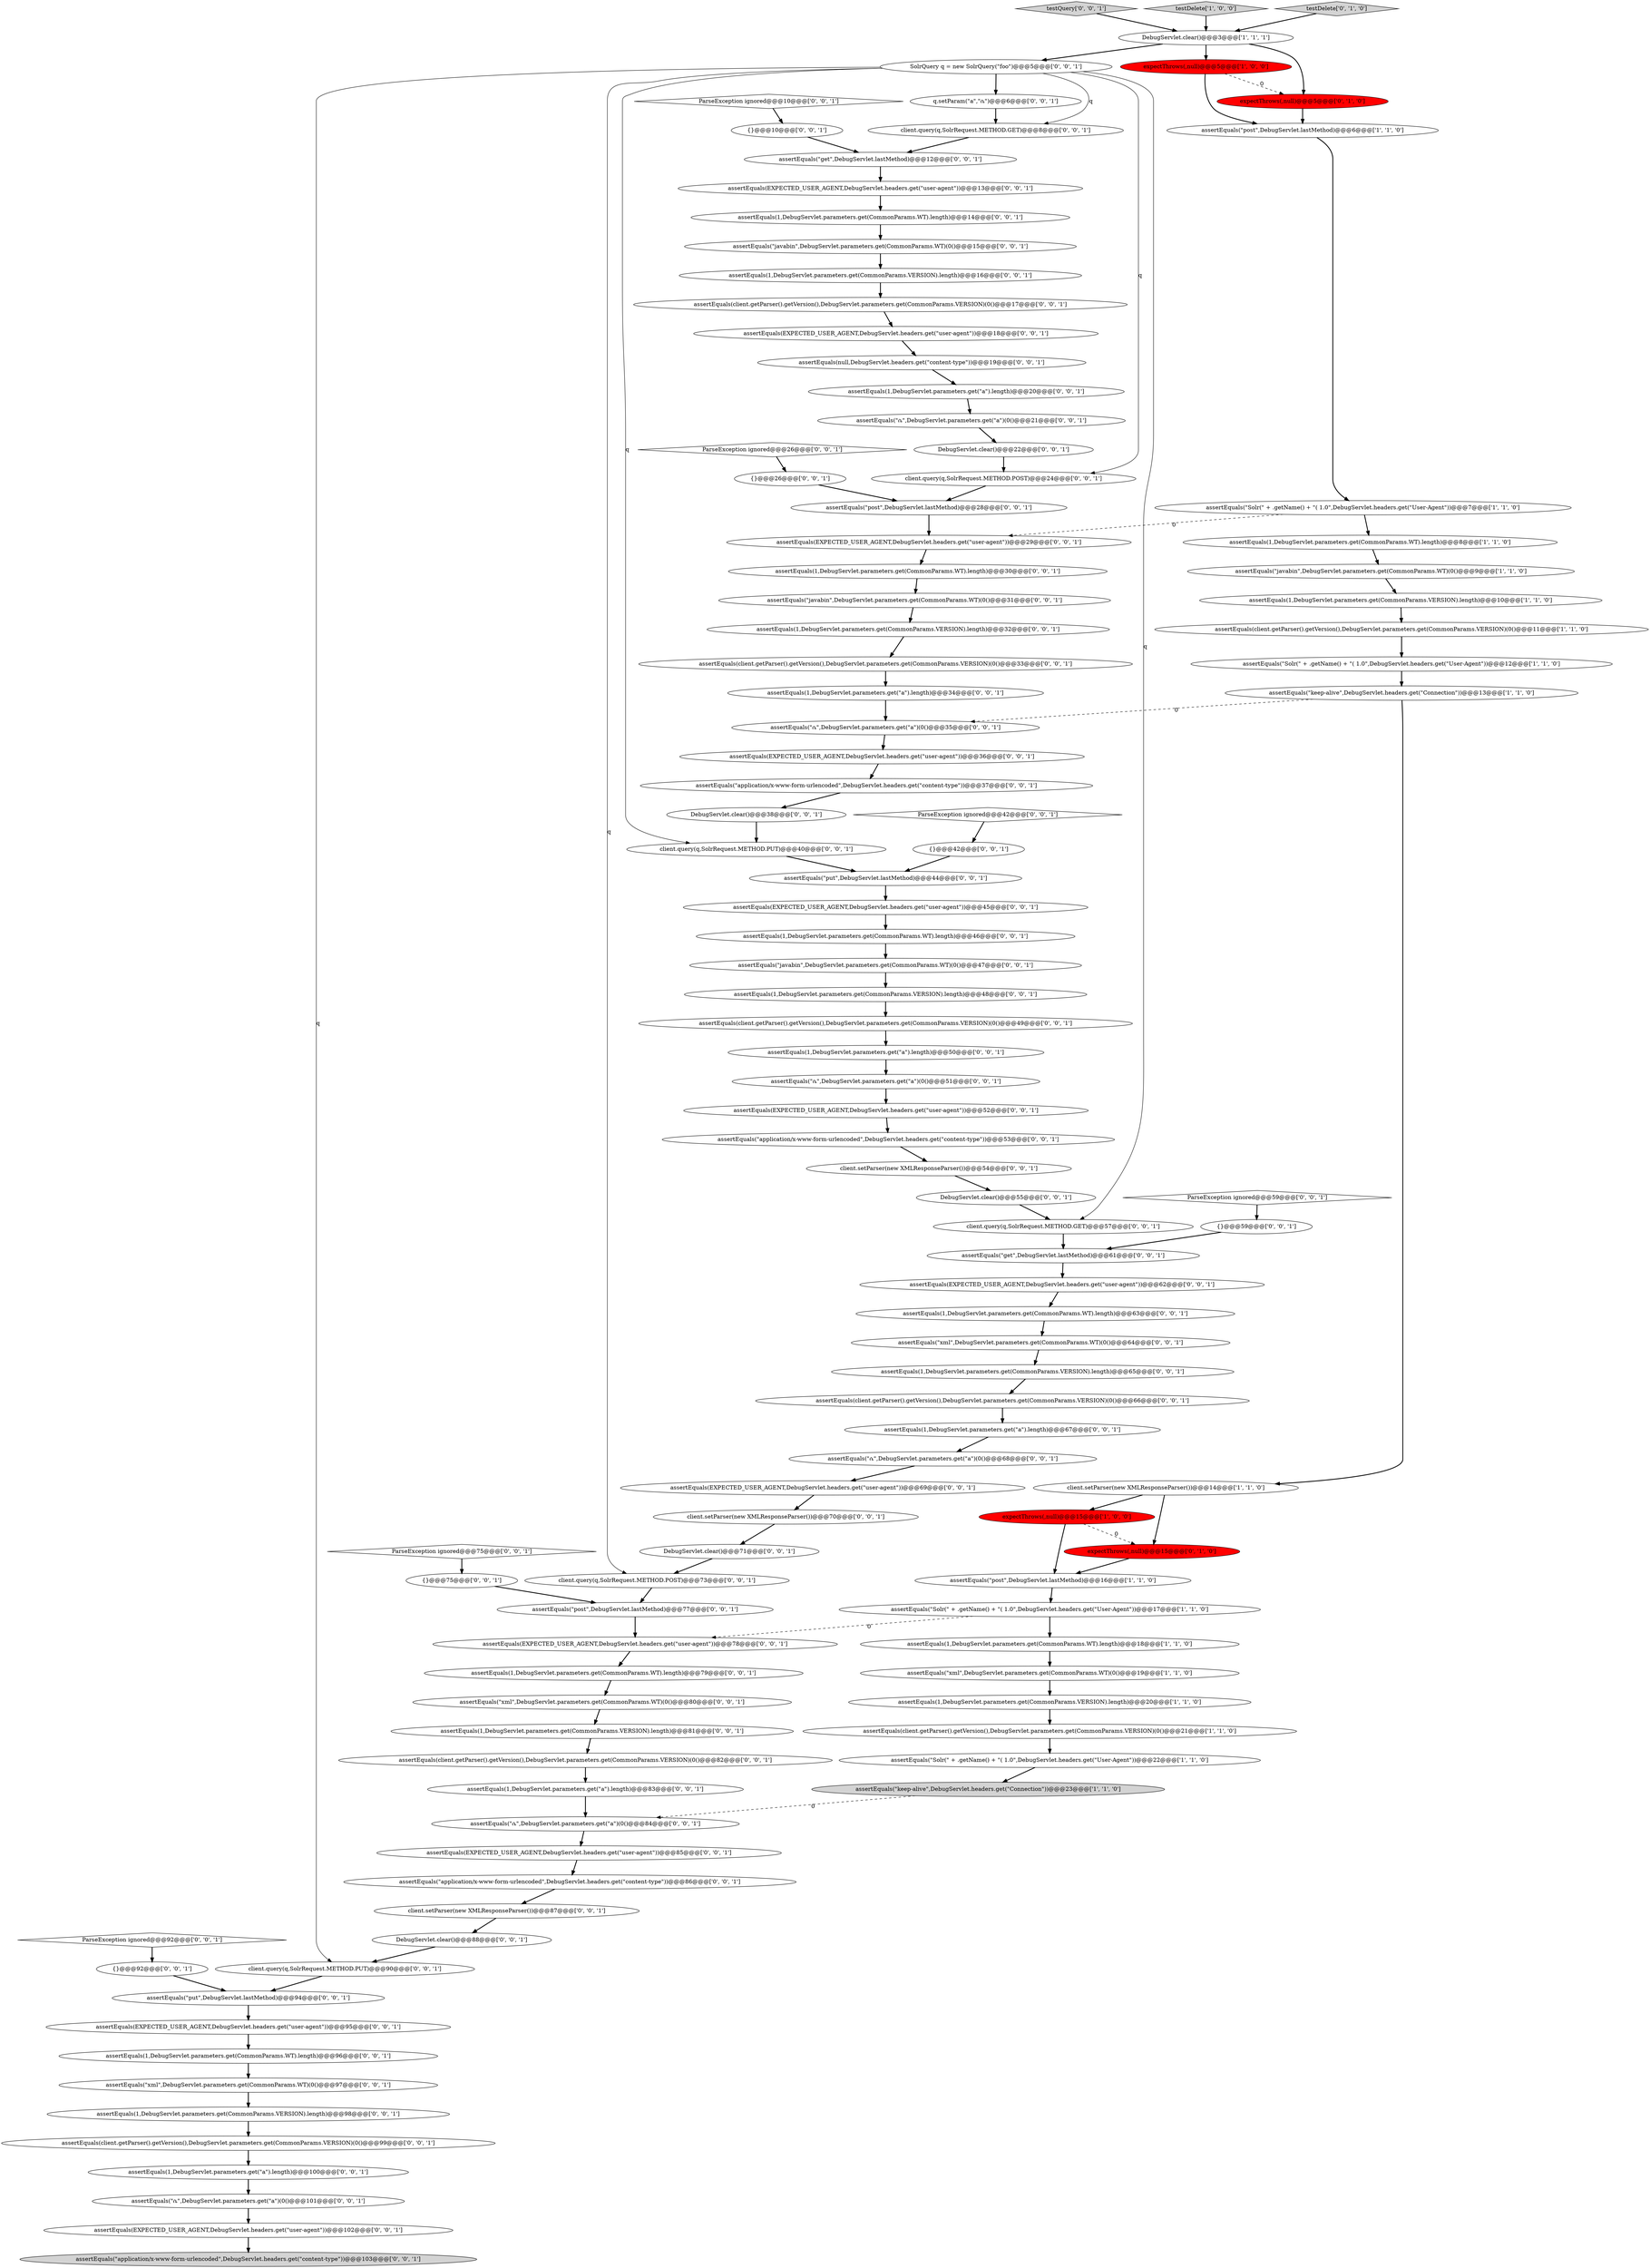 digraph {
59 [style = filled, label = "DebugServlet.clear()@@@88@@@['0', '0', '1']", fillcolor = white, shape = ellipse image = "AAA0AAABBB3BBB"];
65 [style = filled, label = "assertEquals(null,DebugServlet.headers.get(\"content-type\"))@@@19@@@['0', '0', '1']", fillcolor = white, shape = ellipse image = "AAA0AAABBB3BBB"];
27 [style = filled, label = "assertEquals(1,DebugServlet.parameters.get(CommonParams.VERSION).length)@@@32@@@['0', '0', '1']", fillcolor = white, shape = ellipse image = "AAA0AAABBB3BBB"];
86 [style = filled, label = "assertEquals(1,DebugServlet.parameters.get(CommonParams.VERSION).length)@@@65@@@['0', '0', '1']", fillcolor = white, shape = ellipse image = "AAA0AAABBB3BBB"];
90 [style = filled, label = "client.query(q,SolrRequest.METHOD.GET)@@@57@@@['0', '0', '1']", fillcolor = white, shape = ellipse image = "AAA0AAABBB3BBB"];
88 [style = filled, label = "assertEquals(\"application/x-www-form-urlencoded\",DebugServlet.headers.get(\"content-type\"))@@@53@@@['0', '0', '1']", fillcolor = white, shape = ellipse image = "AAA0AAABBB3BBB"];
106 [style = filled, label = "assertEquals(\"javabin\",DebugServlet.parameters.get(CommonParams.WT)(0()@@@15@@@['0', '0', '1']", fillcolor = white, shape = ellipse image = "AAA0AAABBB3BBB"];
31 [style = filled, label = "assertEquals(\"ሴ\",DebugServlet.parameters.get(\"a\")(0()@@@35@@@['0', '0', '1']", fillcolor = white, shape = ellipse image = "AAA0AAABBB3BBB"];
35 [style = filled, label = "assertEquals(EXPECTED_USER_AGENT,DebugServlet.headers.get(\"user-agent\"))@@@18@@@['0', '0', '1']", fillcolor = white, shape = ellipse image = "AAA0AAABBB3BBB"];
94 [style = filled, label = "assertEquals(1,DebugServlet.parameters.get(CommonParams.VERSION).length)@@@98@@@['0', '0', '1']", fillcolor = white, shape = ellipse image = "AAA0AAABBB3BBB"];
85 [style = filled, label = "assertEquals(EXPECTED_USER_AGENT,DebugServlet.headers.get(\"user-agent\"))@@@69@@@['0', '0', '1']", fillcolor = white, shape = ellipse image = "AAA0AAABBB3BBB"];
98 [style = filled, label = "{}@@@92@@@['0', '0', '1']", fillcolor = white, shape = ellipse image = "AAA0AAABBB3BBB"];
45 [style = filled, label = "assertEquals(1,DebugServlet.parameters.get(\"a\").length)@@@34@@@['0', '0', '1']", fillcolor = white, shape = ellipse image = "AAA0AAABBB3BBB"];
100 [style = filled, label = "assertEquals(\"post\",DebugServlet.lastMethod)@@@28@@@['0', '0', '1']", fillcolor = white, shape = ellipse image = "AAA0AAABBB3BBB"];
47 [style = filled, label = "assertEquals(EXPECTED_USER_AGENT,DebugServlet.headers.get(\"user-agent\"))@@@45@@@['0', '0', '1']", fillcolor = white, shape = ellipse image = "AAA0AAABBB3BBB"];
54 [style = filled, label = "ParseException ignored@@@75@@@['0', '0', '1']", fillcolor = white, shape = diamond image = "AAA0AAABBB3BBB"];
40 [style = filled, label = "client.query(q,SolrRequest.METHOD.POST)@@@73@@@['0', '0', '1']", fillcolor = white, shape = ellipse image = "AAA0AAABBB3BBB"];
48 [style = filled, label = "ParseException ignored@@@26@@@['0', '0', '1']", fillcolor = white, shape = diamond image = "AAA0AAABBB3BBB"];
63 [style = filled, label = "assertEquals(EXPECTED_USER_AGENT,DebugServlet.headers.get(\"user-agent\"))@@@95@@@['0', '0', '1']", fillcolor = white, shape = ellipse image = "AAA0AAABBB3BBB"];
19 [style = filled, label = "assertEquals(\"Solr(\" + .getName() + \"( 1.0\",DebugServlet.headers.get(\"User-Agent\"))@@@7@@@['1', '1', '0']", fillcolor = white, shape = ellipse image = "AAA0AAABBB1BBB"];
4 [style = filled, label = "expectThrows(,null)@@@5@@@['1', '0', '0']", fillcolor = red, shape = ellipse image = "AAA1AAABBB1BBB"];
71 [style = filled, label = "client.query(q,SolrRequest.METHOD.POST)@@@24@@@['0', '0', '1']", fillcolor = white, shape = ellipse image = "AAA0AAABBB3BBB"];
25 [style = filled, label = "assertEquals(1,DebugServlet.parameters.get(CommonParams.WT).length)@@@14@@@['0', '0', '1']", fillcolor = white, shape = ellipse image = "AAA0AAABBB3BBB"];
10 [style = filled, label = "assertEquals(\"post\",DebugServlet.lastMethod)@@@16@@@['1', '1', '0']", fillcolor = white, shape = ellipse image = "AAA0AAABBB1BBB"];
42 [style = filled, label = "{}@@@59@@@['0', '0', '1']", fillcolor = white, shape = ellipse image = "AAA0AAABBB3BBB"];
74 [style = filled, label = "SolrQuery q = new SolrQuery(\"foo\")@@@5@@@['0', '0', '1']", fillcolor = white, shape = ellipse image = "AAA0AAABBB3BBB"];
72 [style = filled, label = "DebugServlet.clear()@@@55@@@['0', '0', '1']", fillcolor = white, shape = ellipse image = "AAA0AAABBB3BBB"];
79 [style = filled, label = "assertEquals(1,DebugServlet.parameters.get(\"a\").length)@@@83@@@['0', '0', '1']", fillcolor = white, shape = ellipse image = "AAA0AAABBB3BBB"];
46 [style = filled, label = "assertEquals(\"xml\",DebugServlet.parameters.get(CommonParams.WT)(0()@@@97@@@['0', '0', '1']", fillcolor = white, shape = ellipse image = "AAA0AAABBB3BBB"];
93 [style = filled, label = "assertEquals(EXPECTED_USER_AGENT,DebugServlet.headers.get(\"user-agent\"))@@@85@@@['0', '0', '1']", fillcolor = white, shape = ellipse image = "AAA0AAABBB3BBB"];
1 [style = filled, label = "assertEquals(\"Solr(\" + .getName() + \"( 1.0\",DebugServlet.headers.get(\"User-Agent\"))@@@12@@@['1', '1', '0']", fillcolor = white, shape = ellipse image = "AAA0AAABBB1BBB"];
67 [style = filled, label = "assertEquals(\"ሴ\",DebugServlet.parameters.get(\"a\")(0()@@@68@@@['0', '0', '1']", fillcolor = white, shape = ellipse image = "AAA0AAABBB3BBB"];
22 [style = filled, label = "expectThrows(,null)@@@5@@@['0', '1', '0']", fillcolor = red, shape = ellipse image = "AAA1AAABBB2BBB"];
28 [style = filled, label = "client.setParser(new XMLResponseParser())@@@54@@@['0', '0', '1']", fillcolor = white, shape = ellipse image = "AAA0AAABBB3BBB"];
7 [style = filled, label = "assertEquals(1,DebugServlet.parameters.get(CommonParams.VERSION).length)@@@20@@@['1', '1', '0']", fillcolor = white, shape = ellipse image = "AAA0AAABBB1BBB"];
82 [style = filled, label = "assertEquals(\"application/x-www-form-urlencoded\",DebugServlet.headers.get(\"content-type\"))@@@86@@@['0', '0', '1']", fillcolor = white, shape = ellipse image = "AAA0AAABBB3BBB"];
26 [style = filled, label = "assertEquals(\"javabin\",DebugServlet.parameters.get(CommonParams.WT)(0()@@@31@@@['0', '0', '1']", fillcolor = white, shape = ellipse image = "AAA0AAABBB3BBB"];
23 [style = filled, label = "expectThrows(,null)@@@15@@@['0', '1', '0']", fillcolor = red, shape = ellipse image = "AAA1AAABBB2BBB"];
8 [style = filled, label = "assertEquals(\"keep-alive\",DebugServlet.headers.get(\"Connection\"))@@@23@@@['1', '1', '0']", fillcolor = lightgray, shape = ellipse image = "AAA0AAABBB1BBB"];
37 [style = filled, label = "{}@@@42@@@['0', '0', '1']", fillcolor = white, shape = ellipse image = "AAA0AAABBB3BBB"];
39 [style = filled, label = "client.query(q,SolrRequest.METHOD.GET)@@@8@@@['0', '0', '1']", fillcolor = white, shape = ellipse image = "AAA0AAABBB3BBB"];
52 [style = filled, label = "assertEquals(1,DebugServlet.parameters.get(\"a\").length)@@@100@@@['0', '0', '1']", fillcolor = white, shape = ellipse image = "AAA0AAABBB3BBB"];
62 [style = filled, label = "assertEquals(EXPECTED_USER_AGENT,DebugServlet.headers.get(\"user-agent\"))@@@13@@@['0', '0', '1']", fillcolor = white, shape = ellipse image = "AAA0AAABBB3BBB"];
11 [style = filled, label = "assertEquals(\"keep-alive\",DebugServlet.headers.get(\"Connection\"))@@@13@@@['1', '1', '0']", fillcolor = white, shape = ellipse image = "AAA0AAABBB1BBB"];
66 [style = filled, label = "assertEquals(EXPECTED_USER_AGENT,DebugServlet.headers.get(\"user-agent\"))@@@36@@@['0', '0', '1']", fillcolor = white, shape = ellipse image = "AAA0AAABBB3BBB"];
12 [style = filled, label = "assertEquals(\"xml\",DebugServlet.parameters.get(CommonParams.WT)(0()@@@19@@@['1', '1', '0']", fillcolor = white, shape = ellipse image = "AAA0AAABBB1BBB"];
92 [style = filled, label = "assertEquals(\"ሴ\",DebugServlet.parameters.get(\"a\")(0()@@@51@@@['0', '0', '1']", fillcolor = white, shape = ellipse image = "AAA0AAABBB3BBB"];
107 [style = filled, label = "assertEquals(1,DebugServlet.parameters.get(\"a\").length)@@@50@@@['0', '0', '1']", fillcolor = white, shape = ellipse image = "AAA0AAABBB3BBB"];
84 [style = filled, label = "client.query(q,SolrRequest.METHOD.PUT)@@@40@@@['0', '0', '1']", fillcolor = white, shape = ellipse image = "AAA0AAABBB3BBB"];
108 [style = filled, label = "assertEquals(EXPECTED_USER_AGENT,DebugServlet.headers.get(\"user-agent\"))@@@78@@@['0', '0', '1']", fillcolor = white, shape = ellipse image = "AAA0AAABBB3BBB"];
32 [style = filled, label = "assertEquals(client.getParser().getVersion(),DebugServlet.parameters.get(CommonParams.VERSION)(0()@@@49@@@['0', '0', '1']", fillcolor = white, shape = ellipse image = "AAA0AAABBB3BBB"];
57 [style = filled, label = "{}@@@10@@@['0', '0', '1']", fillcolor = white, shape = ellipse image = "AAA0AAABBB3BBB"];
44 [style = filled, label = "assertEquals(\"javabin\",DebugServlet.parameters.get(CommonParams.WT)(0()@@@47@@@['0', '0', '1']", fillcolor = white, shape = ellipse image = "AAA0AAABBB3BBB"];
99 [style = filled, label = "ParseException ignored@@@10@@@['0', '0', '1']", fillcolor = white, shape = diamond image = "AAA0AAABBB3BBB"];
50 [style = filled, label = "assertEquals(\"put\",DebugServlet.lastMethod)@@@94@@@['0', '0', '1']", fillcolor = white, shape = ellipse image = "AAA0AAABBB3BBB"];
102 [style = filled, label = "assertEquals(\"get\",DebugServlet.lastMethod)@@@12@@@['0', '0', '1']", fillcolor = white, shape = ellipse image = "AAA0AAABBB3BBB"];
95 [style = filled, label = "assertEquals(\"application/x-www-form-urlencoded\",DebugServlet.headers.get(\"content-type\"))@@@103@@@['0', '0', '1']", fillcolor = lightgray, shape = ellipse image = "AAA0AAABBB3BBB"];
104 [style = filled, label = "DebugServlet.clear()@@@38@@@['0', '0', '1']", fillcolor = white, shape = ellipse image = "AAA0AAABBB3BBB"];
36 [style = filled, label = "q.setParam(\"a\",\"ሴ\")@@@6@@@['0', '0', '1']", fillcolor = white, shape = ellipse image = "AAA0AAABBB3BBB"];
80 [style = filled, label = "assertEquals(1,DebugServlet.parameters.get(CommonParams.VERSION).length)@@@48@@@['0', '0', '1']", fillcolor = white, shape = ellipse image = "AAA0AAABBB3BBB"];
3 [style = filled, label = "client.setParser(new XMLResponseParser())@@@14@@@['1', '1', '0']", fillcolor = white, shape = ellipse image = "AAA0AAABBB1BBB"];
73 [style = filled, label = "assertEquals(EXPECTED_USER_AGENT,DebugServlet.headers.get(\"user-agent\"))@@@52@@@['0', '0', '1']", fillcolor = white, shape = ellipse image = "AAA0AAABBB3BBB"];
111 [style = filled, label = "client.query(q,SolrRequest.METHOD.PUT)@@@90@@@['0', '0', '1']", fillcolor = white, shape = ellipse image = "AAA0AAABBB3BBB"];
16 [style = filled, label = "assertEquals(client.getParser().getVersion(),DebugServlet.parameters.get(CommonParams.VERSION)(0()@@@11@@@['1', '1', '0']", fillcolor = white, shape = ellipse image = "AAA0AAABBB1BBB"];
29 [style = filled, label = "assertEquals(\"ሴ\",DebugServlet.parameters.get(\"a\")(0()@@@21@@@['0', '0', '1']", fillcolor = white, shape = ellipse image = "AAA0AAABBB3BBB"];
5 [style = filled, label = "DebugServlet.clear()@@@3@@@['1', '1', '1']", fillcolor = white, shape = ellipse image = "AAA0AAABBB1BBB"];
58 [style = filled, label = "client.setParser(new XMLResponseParser())@@@87@@@['0', '0', '1']", fillcolor = white, shape = ellipse image = "AAA0AAABBB3BBB"];
33 [style = filled, label = "assertEquals(1,DebugServlet.parameters.get(CommonParams.WT).length)@@@30@@@['0', '0', '1']", fillcolor = white, shape = ellipse image = "AAA0AAABBB3BBB"];
20 [style = filled, label = "assertEquals(client.getParser().getVersion(),DebugServlet.parameters.get(CommonParams.VERSION)(0()@@@21@@@['1', '1', '0']", fillcolor = white, shape = ellipse image = "AAA0AAABBB1BBB"];
109 [style = filled, label = "{}@@@26@@@['0', '0', '1']", fillcolor = white, shape = ellipse image = "AAA0AAABBB3BBB"];
13 [style = filled, label = "assertEquals(\"post\",DebugServlet.lastMethod)@@@6@@@['1', '1', '0']", fillcolor = white, shape = ellipse image = "AAA0AAABBB1BBB"];
101 [style = filled, label = "assertEquals(\"application/x-www-form-urlencoded\",DebugServlet.headers.get(\"content-type\"))@@@37@@@['0', '0', '1']", fillcolor = white, shape = ellipse image = "AAA0AAABBB3BBB"];
53 [style = filled, label = "ParseException ignored@@@42@@@['0', '0', '1']", fillcolor = white, shape = diamond image = "AAA0AAABBB3BBB"];
14 [style = filled, label = "assertEquals(1,DebugServlet.parameters.get(CommonParams.WT).length)@@@18@@@['1', '1', '0']", fillcolor = white, shape = ellipse image = "AAA0AAABBB1BBB"];
70 [style = filled, label = "assertEquals(EXPECTED_USER_AGENT,DebugServlet.headers.get(\"user-agent\"))@@@62@@@['0', '0', '1']", fillcolor = white, shape = ellipse image = "AAA0AAABBB3BBB"];
77 [style = filled, label = "assertEquals(EXPECTED_USER_AGENT,DebugServlet.headers.get(\"user-agent\"))@@@102@@@['0', '0', '1']", fillcolor = white, shape = ellipse image = "AAA0AAABBB3BBB"];
18 [style = filled, label = "assertEquals(\"Solr(\" + .getName() + \"( 1.0\",DebugServlet.headers.get(\"User-Agent\"))@@@22@@@['1', '1', '0']", fillcolor = white, shape = ellipse image = "AAA0AAABBB1BBB"];
17 [style = filled, label = "assertEquals(\"Solr(\" + .getName() + \"( 1.0\",DebugServlet.headers.get(\"User-Agent\"))@@@17@@@['1', '1', '0']", fillcolor = white, shape = ellipse image = "AAA0AAABBB1BBB"];
78 [style = filled, label = "assertEquals(1,DebugServlet.parameters.get(CommonParams.WT).length)@@@96@@@['0', '0', '1']", fillcolor = white, shape = ellipse image = "AAA0AAABBB3BBB"];
38 [style = filled, label = "DebugServlet.clear()@@@71@@@['0', '0', '1']", fillcolor = white, shape = ellipse image = "AAA0AAABBB3BBB"];
91 [style = filled, label = "assertEquals(1,DebugServlet.parameters.get(CommonParams.VERSION).length)@@@16@@@['0', '0', '1']", fillcolor = white, shape = ellipse image = "AAA0AAABBB3BBB"];
76 [style = filled, label = "assertEquals(client.getParser().getVersion(),DebugServlet.parameters.get(CommonParams.VERSION)(0()@@@33@@@['0', '0', '1']", fillcolor = white, shape = ellipse image = "AAA0AAABBB3BBB"];
56 [style = filled, label = "assertEquals(client.getParser().getVersion(),DebugServlet.parameters.get(CommonParams.VERSION)(0()@@@66@@@['0', '0', '1']", fillcolor = white, shape = ellipse image = "AAA0AAABBB3BBB"];
110 [style = filled, label = "assertEquals(\"post\",DebugServlet.lastMethod)@@@77@@@['0', '0', '1']", fillcolor = white, shape = ellipse image = "AAA0AAABBB3BBB"];
6 [style = filled, label = "expectThrows(,null)@@@15@@@['1', '0', '0']", fillcolor = red, shape = ellipse image = "AAA1AAABBB1BBB"];
75 [style = filled, label = "testQuery['0', '0', '1']", fillcolor = lightgray, shape = diamond image = "AAA0AAABBB3BBB"];
0 [style = filled, label = "testDelete['1', '0', '0']", fillcolor = lightgray, shape = diamond image = "AAA0AAABBB1BBB"];
43 [style = filled, label = "assertEquals(client.getParser().getVersion(),DebugServlet.parameters.get(CommonParams.VERSION)(0()@@@17@@@['0', '0', '1']", fillcolor = white, shape = ellipse image = "AAA0AAABBB3BBB"];
97 [style = filled, label = "assertEquals(\"put\",DebugServlet.lastMethod)@@@44@@@['0', '0', '1']", fillcolor = white, shape = ellipse image = "AAA0AAABBB3BBB"];
68 [style = filled, label = "assertEquals(1,DebugServlet.parameters.get(CommonParams.WT).length)@@@46@@@['0', '0', '1']", fillcolor = white, shape = ellipse image = "AAA0AAABBB3BBB"];
105 [style = filled, label = "ParseException ignored@@@92@@@['0', '0', '1']", fillcolor = white, shape = diamond image = "AAA0AAABBB3BBB"];
2 [style = filled, label = "assertEquals(1,DebugServlet.parameters.get(CommonParams.WT).length)@@@8@@@['1', '1', '0']", fillcolor = white, shape = ellipse image = "AAA0AAABBB1BBB"];
34 [style = filled, label = "assertEquals(client.getParser().getVersion(),DebugServlet.parameters.get(CommonParams.VERSION)(0()@@@82@@@['0', '0', '1']", fillcolor = white, shape = ellipse image = "AAA0AAABBB3BBB"];
55 [style = filled, label = "assertEquals(\"xml\",DebugServlet.parameters.get(CommonParams.WT)(0()@@@64@@@['0', '0', '1']", fillcolor = white, shape = ellipse image = "AAA0AAABBB3BBB"];
89 [style = filled, label = "assertEquals(1,DebugServlet.parameters.get(CommonParams.WT).length)@@@79@@@['0', '0', '1']", fillcolor = white, shape = ellipse image = "AAA0AAABBB3BBB"];
96 [style = filled, label = "assertEquals(1,DebugServlet.parameters.get(CommonParams.VERSION).length)@@@81@@@['0', '0', '1']", fillcolor = white, shape = ellipse image = "AAA0AAABBB3BBB"];
69 [style = filled, label = "assertEquals(1,DebugServlet.parameters.get(CommonParams.WT).length)@@@63@@@['0', '0', '1']", fillcolor = white, shape = ellipse image = "AAA0AAABBB3BBB"];
81 [style = filled, label = "assertEquals(1,DebugServlet.parameters.get(\"a\").length)@@@20@@@['0', '0', '1']", fillcolor = white, shape = ellipse image = "AAA0AAABBB3BBB"];
41 [style = filled, label = "client.setParser(new XMLResponseParser())@@@70@@@['0', '0', '1']", fillcolor = white, shape = ellipse image = "AAA0AAABBB3BBB"];
103 [style = filled, label = "ParseException ignored@@@59@@@['0', '0', '1']", fillcolor = white, shape = diamond image = "AAA0AAABBB3BBB"];
15 [style = filled, label = "assertEquals(1,DebugServlet.parameters.get(CommonParams.VERSION).length)@@@10@@@['1', '1', '0']", fillcolor = white, shape = ellipse image = "AAA0AAABBB1BBB"];
61 [style = filled, label = "assertEquals(\"get\",DebugServlet.lastMethod)@@@61@@@['0', '0', '1']", fillcolor = white, shape = ellipse image = "AAA0AAABBB3BBB"];
24 [style = filled, label = "assertEquals(1,DebugServlet.parameters.get(\"a\").length)@@@67@@@['0', '0', '1']", fillcolor = white, shape = ellipse image = "AAA0AAABBB3BBB"];
60 [style = filled, label = "assertEquals(EXPECTED_USER_AGENT,DebugServlet.headers.get(\"user-agent\"))@@@29@@@['0', '0', '1']", fillcolor = white, shape = ellipse image = "AAA0AAABBB3BBB"];
21 [style = filled, label = "testDelete['0', '1', '0']", fillcolor = lightgray, shape = diamond image = "AAA0AAABBB2BBB"];
51 [style = filled, label = "{}@@@75@@@['0', '0', '1']", fillcolor = white, shape = ellipse image = "AAA0AAABBB3BBB"];
30 [style = filled, label = "DebugServlet.clear()@@@22@@@['0', '0', '1']", fillcolor = white, shape = ellipse image = "AAA0AAABBB3BBB"];
9 [style = filled, label = "assertEquals(\"javabin\",DebugServlet.parameters.get(CommonParams.WT)(0()@@@9@@@['1', '1', '0']", fillcolor = white, shape = ellipse image = "AAA0AAABBB1BBB"];
49 [style = filled, label = "assertEquals(\"ሴ\",DebugServlet.parameters.get(\"a\")(0()@@@84@@@['0', '0', '1']", fillcolor = white, shape = ellipse image = "AAA0AAABBB3BBB"];
83 [style = filled, label = "assertEquals(\"xml\",DebugServlet.parameters.get(CommonParams.WT)(0()@@@80@@@['0', '0', '1']", fillcolor = white, shape = ellipse image = "AAA0AAABBB3BBB"];
87 [style = filled, label = "assertEquals(client.getParser().getVersion(),DebugServlet.parameters.get(CommonParams.VERSION)(0()@@@99@@@['0', '0', '1']", fillcolor = white, shape = ellipse image = "AAA0AAABBB3BBB"];
64 [style = filled, label = "assertEquals(\"ሴ\",DebugServlet.parameters.get(\"a\")(0()@@@101@@@['0', '0', '1']", fillcolor = white, shape = ellipse image = "AAA0AAABBB3BBB"];
81->29 [style = bold, label=""];
80->32 [style = bold, label=""];
91->43 [style = bold, label=""];
52->64 [style = bold, label=""];
70->69 [style = bold, label=""];
29->30 [style = bold, label=""];
89->83 [style = bold, label=""];
65->81 [style = bold, label=""];
74->111 [style = solid, label="q"];
96->34 [style = bold, label=""];
10->17 [style = bold, label=""];
45->31 [style = bold, label=""];
64->77 [style = bold, label=""];
74->39 [style = solid, label="q"];
24->67 [style = bold, label=""];
79->49 [style = bold, label=""];
12->7 [style = bold, label=""];
69->55 [style = bold, label=""];
87->52 [style = bold, label=""];
74->90 [style = solid, label="q"];
72->90 [style = bold, label=""];
43->35 [style = bold, label=""];
17->14 [style = bold, label=""];
82->58 [style = bold, label=""];
59->111 [style = bold, label=""];
74->84 [style = solid, label="q"];
58->59 [style = bold, label=""];
46->94 [style = bold, label=""];
27->76 [style = bold, label=""];
50->63 [style = bold, label=""];
22->13 [style = bold, label=""];
97->47 [style = bold, label=""];
86->56 [style = bold, label=""];
110->108 [style = bold, label=""];
63->78 [style = bold, label=""];
17->108 [style = dashed, label="0"];
62->25 [style = bold, label=""];
108->89 [style = bold, label=""];
19->2 [style = bold, label=""];
2->9 [style = bold, label=""];
5->74 [style = bold, label=""];
4->22 [style = dashed, label="0"];
31->66 [style = bold, label=""];
101->104 [style = bold, label=""];
1->11 [style = bold, label=""];
25->106 [style = bold, label=""];
19->60 [style = dashed, label="0"];
20->18 [style = bold, label=""];
26->27 [style = bold, label=""];
3->23 [style = bold, label=""];
48->109 [style = bold, label=""];
75->5 [style = bold, label=""];
84->97 [style = bold, label=""];
71->100 [style = bold, label=""];
92->73 [style = bold, label=""];
23->10 [style = bold, label=""];
94->87 [style = bold, label=""];
41->38 [style = bold, label=""];
99->57 [style = bold, label=""];
61->70 [style = bold, label=""];
5->22 [style = bold, label=""];
44->80 [style = bold, label=""];
55->86 [style = bold, label=""];
28->72 [style = bold, label=""];
42->61 [style = bold, label=""];
105->98 [style = bold, label=""];
57->102 [style = bold, label=""];
32->107 [style = bold, label=""];
39->102 [style = bold, label=""];
78->46 [style = bold, label=""];
68->44 [style = bold, label=""];
4->13 [style = bold, label=""];
3->6 [style = bold, label=""];
37->97 [style = bold, label=""];
56->24 [style = bold, label=""];
7->20 [style = bold, label=""];
36->39 [style = bold, label=""];
103->42 [style = bold, label=""];
30->71 [style = bold, label=""];
33->26 [style = bold, label=""];
107->92 [style = bold, label=""];
21->5 [style = bold, label=""];
53->37 [style = bold, label=""];
13->19 [style = bold, label=""];
102->62 [style = bold, label=""];
16->1 [style = bold, label=""];
11->3 [style = bold, label=""];
11->31 [style = dashed, label="0"];
6->10 [style = bold, label=""];
76->45 [style = bold, label=""];
5->4 [style = bold, label=""];
40->110 [style = bold, label=""];
88->28 [style = bold, label=""];
18->8 [style = bold, label=""];
66->101 [style = bold, label=""];
51->110 [style = bold, label=""];
38->40 [style = bold, label=""];
111->50 [style = bold, label=""];
34->79 [style = bold, label=""];
0->5 [style = bold, label=""];
93->82 [style = bold, label=""];
54->51 [style = bold, label=""];
77->95 [style = bold, label=""];
47->68 [style = bold, label=""];
74->36 [style = bold, label=""];
15->16 [style = bold, label=""];
85->41 [style = bold, label=""];
104->84 [style = bold, label=""];
83->96 [style = bold, label=""];
98->50 [style = bold, label=""];
35->65 [style = bold, label=""];
60->33 [style = bold, label=""];
73->88 [style = bold, label=""];
49->93 [style = bold, label=""];
9->15 [style = bold, label=""];
67->85 [style = bold, label=""];
109->100 [style = bold, label=""];
14->12 [style = bold, label=""];
90->61 [style = bold, label=""];
106->91 [style = bold, label=""];
74->40 [style = solid, label="q"];
6->23 [style = dashed, label="0"];
8->49 [style = dashed, label="0"];
100->60 [style = bold, label=""];
74->71 [style = solid, label="q"];
}
